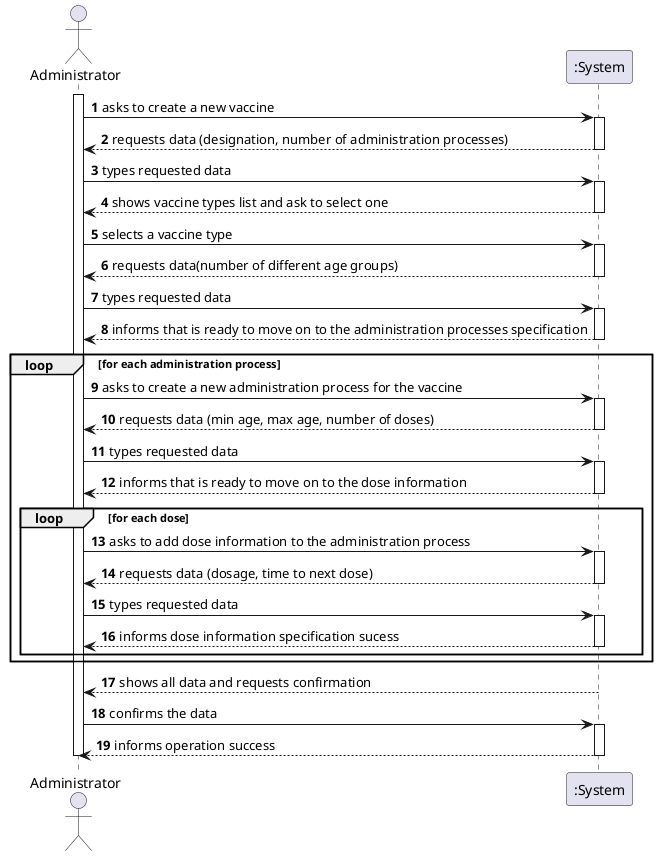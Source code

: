 @startuml
autonumber
actor "Administrator" as OE

activate OE
OE -> ":System" : asks to create a new vaccine
activate ":System"
":System" --> OE : requests data (designation, number of administration processes)
deactivate ":System"

OE -> ":System" : types requested data
activate ":System"
":System" --> OE : shows vaccine types list and ask to select one
deactivate ":System"

OE -> ":System" : selects a vaccine type
activate ":System"
":System" --> OE : requests data(number of different age groups)
deactivate ":System"

OE -> ":System" : types requested data
activate ":System"
":System" --> OE : informs that is ready to move on to the administration processes specification
deactivate ":System"


loop for each administration process
    OE -> ":System" : asks to create a new administration process for the vaccine
    activate ":System"
    ":System" --> OE : requests data (min age, max age, number of doses)
    deactivate ":System"
    OE -> ":System" : types requested data
    activate ":System"
    ":System" --> OE : informs that is ready to move on to the dose information
    deactivate ":System"
    
    loop for each dose
        OE -> ":System" : asks to add dose information to the administration process
        activate ":System"
        ":System" --> OE : requests data (dosage, time to next dose)
        deactivate ":System"
        OE -> ":System" : types requested data
        activate ":System"
        ":System" --> OE : informs dose information specification sucess
        deactivate ":System"
    end

end

":System" --> OE : shows all data and requests confirmation
deactivate ":System"
OE -> ":System" : confirms the data
activate ":System"
":System" --> OE : informs operation success
deactivate ":System"

deactivate OE

@enduml